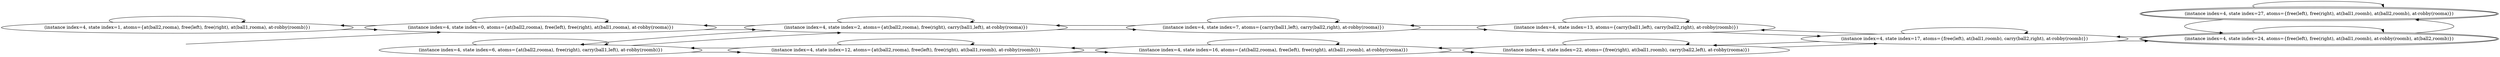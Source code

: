 digraph {
rankdir="LR"
s1[label="(instance index=4, state index=1, atoms={at(ball2,rooma), free(left), free(right), at(ball1,rooma), at-robby(roomb)})"]
s6[label="(instance index=4, state index=6, atoms={at(ball2,rooma), free(right), carry(ball1,left), at-robby(roomb)})"]
s0[label="(instance index=4, state index=0, atoms={at(ball2,rooma), free(left), free(right), at(ball1,rooma), at-robby(rooma)})"]
s12[label="(instance index=4, state index=12, atoms={at(ball2,rooma), free(left), free(right), at(ball1,roomb), at-robby(roomb)})"]
s2[label="(instance index=4, state index=2, atoms={at(ball2,rooma), free(right), carry(ball1,left), at-robby(rooma)})"]
s16[label="(instance index=4, state index=16, atoms={at(ball2,rooma), free(left), free(right), at(ball1,roomb), at-robby(rooma)})"]
s7[label="(instance index=4, state index=7, atoms={carry(ball1,left), carry(ball2,right), at-robby(rooma)})"]
s22[label="(instance index=4, state index=22, atoms={free(right), at(ball1,roomb), carry(ball2,left), at-robby(rooma)})"]
s13[label="(instance index=4, state index=13, atoms={carry(ball1,left), carry(ball2,right), at-robby(roomb)})"]
s17[label="(instance index=4, state index=17, atoms={free(left), at(ball1,roomb), carry(ball2,right), at-robby(roomb)})"]
s24[peripheries=2,label="(instance index=4, state index=24, atoms={free(left), free(right), at(ball1,roomb), at-robby(roomb), at(ball2,roomb)})"]
s27[peripheries=2,label="(instance index=4, state index=27, atoms={free(left), free(right), at(ball1,roomb), at(ball2,roomb), at-robby(rooma)})"]
Dangling [ label = "", style = invis ]
{ rank = same; Dangling }
Dangling -> s0
{ rank = same; s0}
{ rank = same; s6,s0}
{ rank = same; s12,s2}
{ rank = same; s16,s7}
{ rank = same; s22,s13}
{ rank = same; s17}
{ rank = same; s24,s27}
{
s1->s1
s1->s0
}
{
s6->s6
s6->s12
s6->s2
s0->s2
s0->s1
s0->s0
}
{
s12->s6
s12->s12
s12->s16
s2->s6
s2->s7
s2->s2
s2->s0
}
{
s16->s12
s16->s22
s16->s16
s7->s7
s7->s13
s7->s2
}
{
s22->s17
s22->s22
s22->s16
s13->s7
s13->s13
s13->s17
}
{
s17->s13
s17->s22
s17->s17
s17->s24
}
{
s24->s17
s24->s27
s24->s24
s27->s27
s27->s24
}
}
